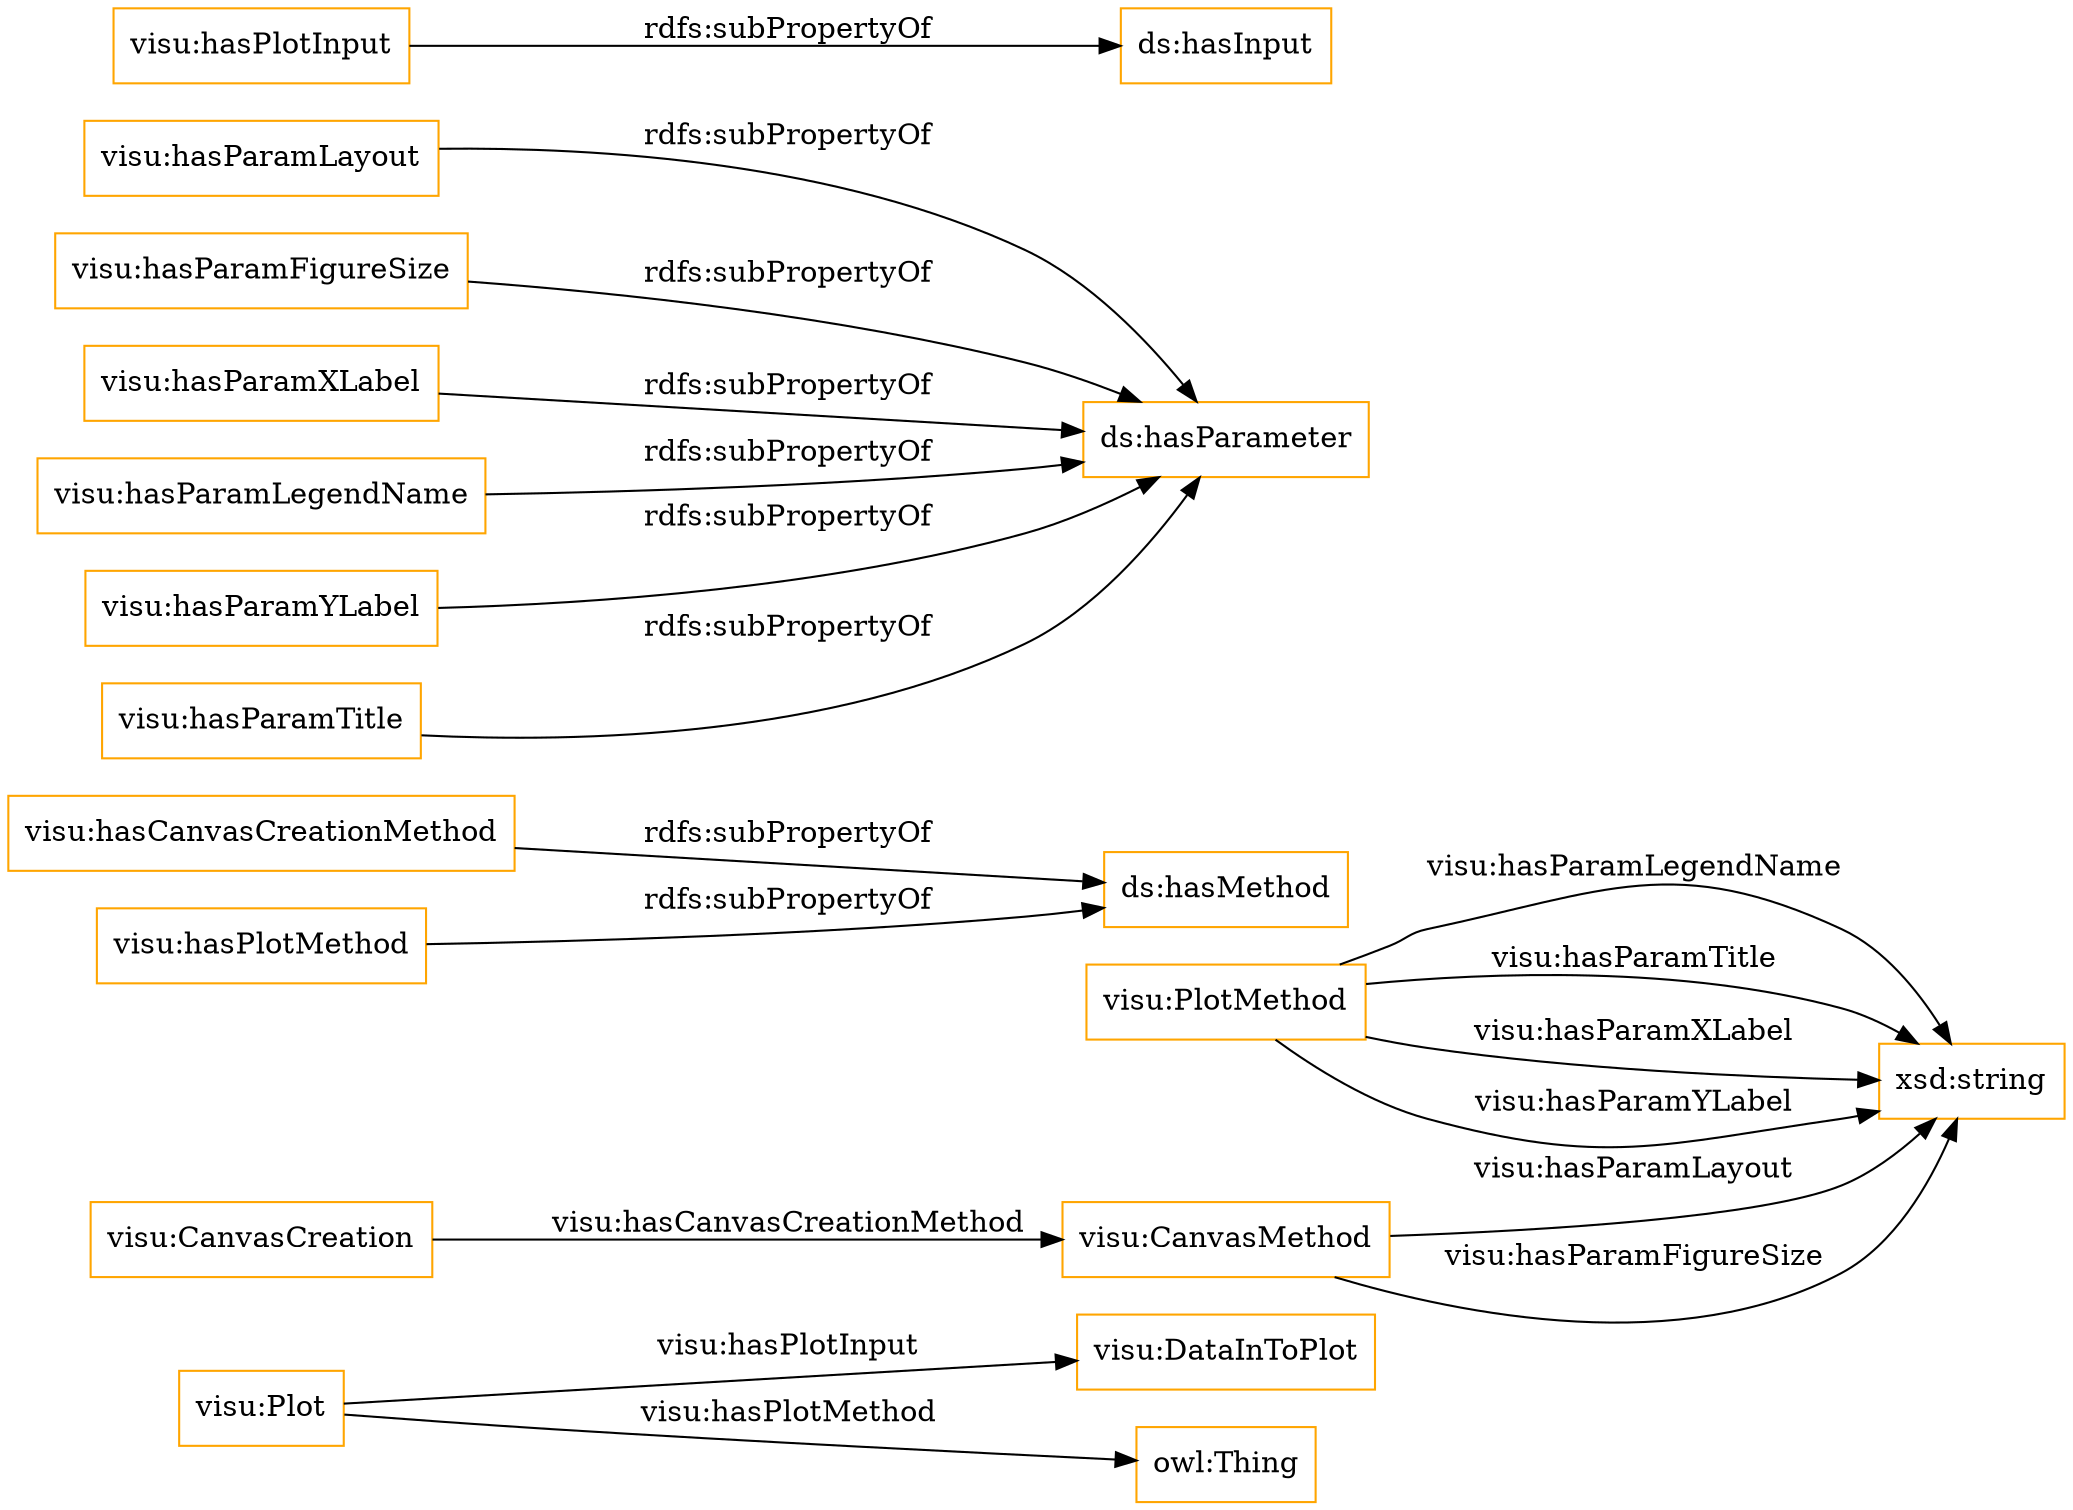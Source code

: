 digraph ar2dtool_diagram { 
rankdir=LR;
size="1501"
node [shape = rectangle, color="orange"]; "visu:DataInToPlot" "visu:Plot" "visu:PlotMethod" "visu:CanvasCreation" "visu:CanvasMethod" ; /*classes style*/
	"visu:hasCanvasCreationMethod" -> "ds:hasMethod" [ label = "rdfs:subPropertyOf" ];
	"visu:hasParamLayout" -> "ds:hasParameter" [ label = "rdfs:subPropertyOf" ];
	"visu:hasParamFigureSize" -> "ds:hasParameter" [ label = "rdfs:subPropertyOf" ];
	"visu:hasPlotInput" -> "ds:hasInput" [ label = "rdfs:subPropertyOf" ];
	"visu:hasParamXLabel" -> "ds:hasParameter" [ label = "rdfs:subPropertyOf" ];
	"visu:hasParamLegendName" -> "ds:hasParameter" [ label = "rdfs:subPropertyOf" ];
	"visu:hasParamYLabel" -> "ds:hasParameter" [ label = "rdfs:subPropertyOf" ];
	"visu:hasPlotMethod" -> "ds:hasMethod" [ label = "rdfs:subPropertyOf" ];
	"visu:hasParamTitle" -> "ds:hasParameter" [ label = "rdfs:subPropertyOf" ];
	"visu:CanvasMethod" -> "xsd:string" [ label = "visu:hasParamLayout" ];
	"visu:PlotMethod" -> "xsd:string" [ label = "visu:hasParamLegendName" ];
	"visu:PlotMethod" -> "xsd:string" [ label = "visu:hasParamTitle" ];
	"visu:CanvasMethod" -> "xsd:string" [ label = "visu:hasParamFigureSize" ];
	"visu:PlotMethod" -> "xsd:string" [ label = "visu:hasParamXLabel" ];
	"visu:Plot" -> "owl:Thing" [ label = "visu:hasPlotMethod" ];
	"visu:CanvasCreation" -> "visu:CanvasMethod" [ label = "visu:hasCanvasCreationMethod" ];
	"visu:Plot" -> "visu:DataInToPlot" [ label = "visu:hasPlotInput" ];
	"visu:PlotMethod" -> "xsd:string" [ label = "visu:hasParamYLabel" ];

}
